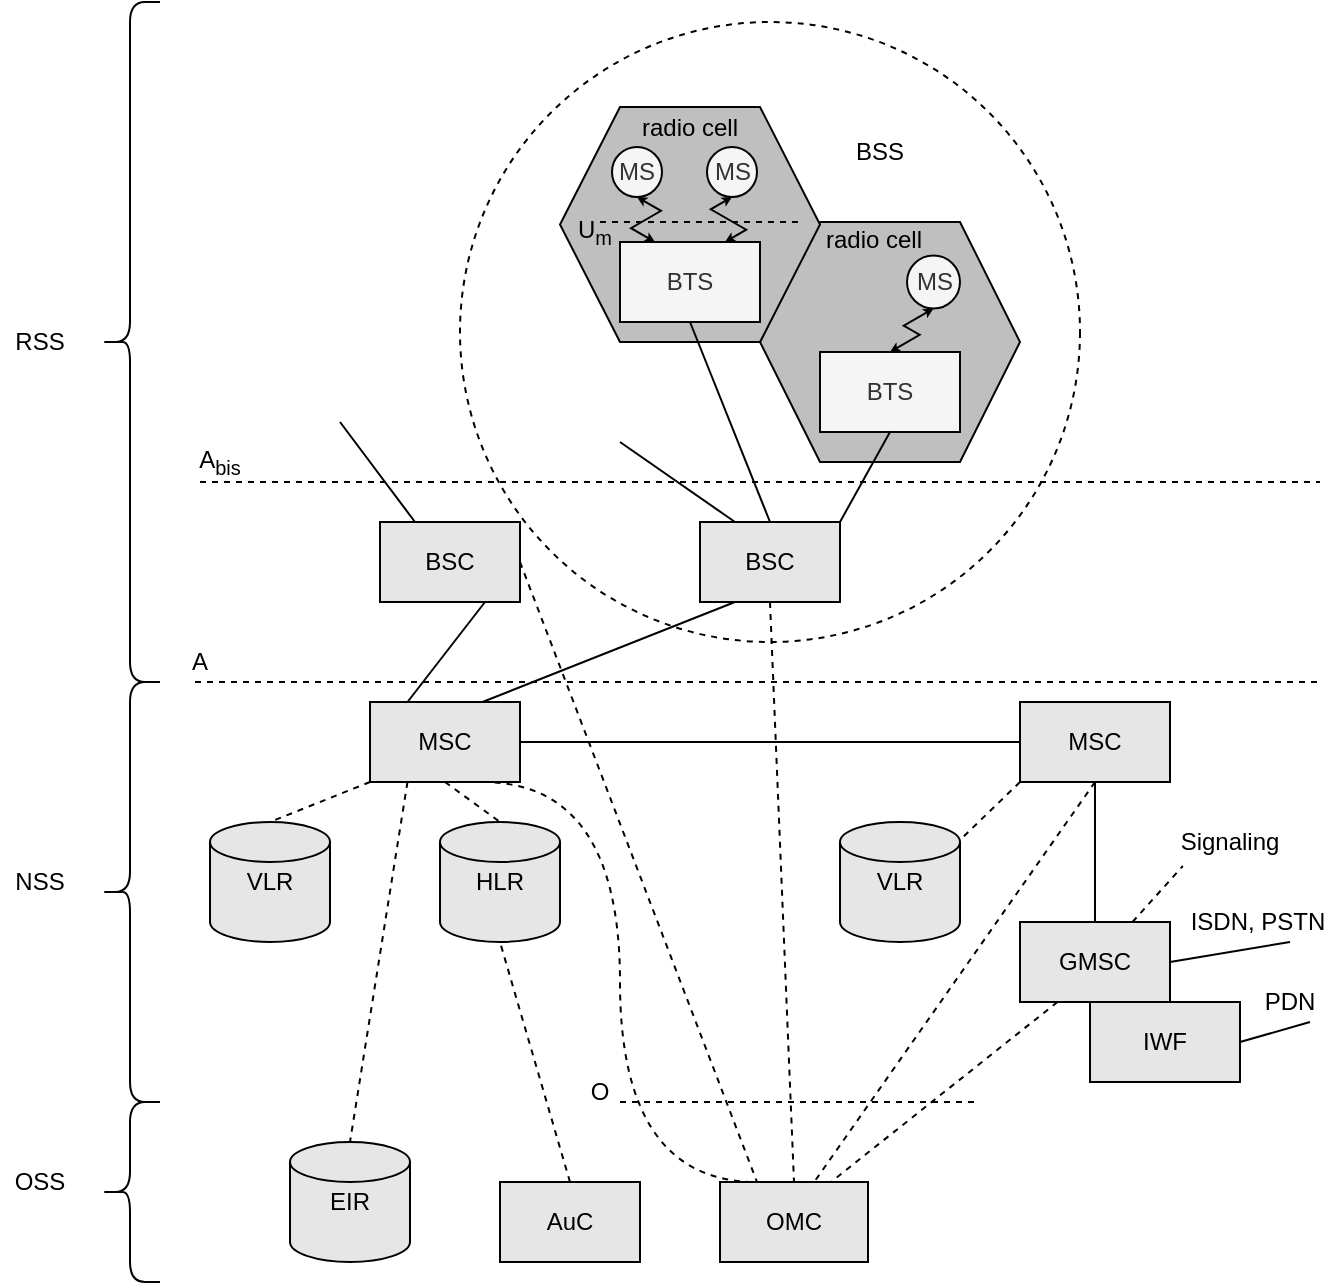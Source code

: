 <mxfile version="14.1.8" type="device" pages="3"><diagram id="hMjV-Y3dVQANIi3ue1PZ" name="gsm-architecture"><mxGraphModel dx="637" dy="520" grid="1" gridSize="10" guides="1" tooltips="1" connect="1" arrows="1" fold="1" page="1" pageScale="1" pageWidth="827" pageHeight="1169" math="0" shadow="0"><root><mxCell id="0"/><mxCell id="1" parent="0"/><mxCell id="iJWUaTkMDGWjBaX0wKen-109" value="" style="group;strokeWidth=1;" parent="1" vertex="1" connectable="0"><mxGeometry x="60" y="90" width="665" height="630" as="geometry"/></mxCell><mxCell id="iJWUaTkMDGWjBaX0wKen-2" value="" style="ellipse;whiteSpace=wrap;html=1;aspect=fixed;fillColor=none;dashed=1;strokeWidth=1;" parent="iJWUaTkMDGWjBaX0wKen-109" vertex="1"><mxGeometry x="230" width="310" height="310" as="geometry"/></mxCell><mxCell id="iJWUaTkMDGWjBaX0wKen-3" value="VLR" style="strokeWidth=1;html=1;shape=mxgraph.flowchart.database;whiteSpace=wrap;fillColor=#E6E6E6;" parent="iJWUaTkMDGWjBaX0wKen-109" vertex="1"><mxGeometry x="105" y="400" width="60" height="60" as="geometry"/></mxCell><mxCell id="iJWUaTkMDGWjBaX0wKen-8" style="rounded=0;orthogonalLoop=1;jettySize=auto;html=1;exitX=0;exitY=1;exitDx=0;exitDy=0;entryX=0.5;entryY=0;entryDx=0;entryDy=0;entryPerimeter=0;dashed=1;endArrow=none;endFill=0;strokeWidth=1;" parent="iJWUaTkMDGWjBaX0wKen-109" source="iJWUaTkMDGWjBaX0wKen-5" target="iJWUaTkMDGWjBaX0wKen-3" edge="1"><mxGeometry relative="1" as="geometry"/></mxCell><mxCell id="iJWUaTkMDGWjBaX0wKen-5" value="MSC" style="rounded=0;whiteSpace=wrap;html=1;shadow=0;sketch=0;fillColor=#E6E6E6;strokeWidth=1;" parent="iJWUaTkMDGWjBaX0wKen-109" vertex="1"><mxGeometry x="185" y="340" width="75" height="40" as="geometry"/></mxCell><mxCell id="iJWUaTkMDGWjBaX0wKen-6" value="HLR" style="strokeWidth=1;html=1;shape=mxgraph.flowchart.database;whiteSpace=wrap;fillColor=#E6E6E6;" parent="iJWUaTkMDGWjBaX0wKen-109" vertex="1"><mxGeometry x="220" y="400" width="60" height="60" as="geometry"/></mxCell><mxCell id="iJWUaTkMDGWjBaX0wKen-38" style="edgeStyle=none;rounded=0;orthogonalLoop=1;jettySize=auto;html=1;exitX=0.5;exitY=1;exitDx=0;exitDy=0;entryX=0.5;entryY=0;entryDx=0;entryDy=0;entryPerimeter=0;dashed=1;endArrow=none;endFill=0;strokeWidth=1;" parent="iJWUaTkMDGWjBaX0wKen-109" source="iJWUaTkMDGWjBaX0wKen-5" target="iJWUaTkMDGWjBaX0wKen-6" edge="1"><mxGeometry relative="1" as="geometry"/></mxCell><mxCell id="iJWUaTkMDGWjBaX0wKen-7" value="EIR" style="strokeWidth=1;html=1;shape=mxgraph.flowchart.database;whiteSpace=wrap;fillColor=#E6E6E6;" parent="iJWUaTkMDGWjBaX0wKen-109" vertex="1"><mxGeometry x="145" y="560" width="60" height="60" as="geometry"/></mxCell><mxCell id="iJWUaTkMDGWjBaX0wKen-17" style="edgeStyle=none;rounded=0;orthogonalLoop=1;jettySize=auto;html=1;exitX=0.25;exitY=1;exitDx=0;exitDy=0;entryX=0.5;entryY=0;entryDx=0;entryDy=0;entryPerimeter=0;dashed=1;endArrow=none;endFill=0;jumpStyle=none;strokeWidth=1;" parent="iJWUaTkMDGWjBaX0wKen-109" source="iJWUaTkMDGWjBaX0wKen-5" target="iJWUaTkMDGWjBaX0wKen-7" edge="1"><mxGeometry relative="1" as="geometry"/></mxCell><mxCell id="iJWUaTkMDGWjBaX0wKen-20" style="edgeStyle=none;rounded=0;orthogonalLoop=1;jettySize=auto;html=1;exitX=0.5;exitY=0;exitDx=0;exitDy=0;entryX=0.5;entryY=1;entryDx=0;entryDy=0;entryPerimeter=0;dashed=1;endArrow=none;endFill=0;strokeWidth=1;" parent="iJWUaTkMDGWjBaX0wKen-109" source="iJWUaTkMDGWjBaX0wKen-9" target="iJWUaTkMDGWjBaX0wKen-6" edge="1"><mxGeometry relative="1" as="geometry"/></mxCell><mxCell id="iJWUaTkMDGWjBaX0wKen-9" value="AuC" style="rounded=0;whiteSpace=wrap;html=1;shadow=0;sketch=0;fillColor=#E6E6E6;strokeWidth=1;" parent="iJWUaTkMDGWjBaX0wKen-109" vertex="1"><mxGeometry x="250" y="580" width="70" height="40" as="geometry"/></mxCell><mxCell id="iJWUaTkMDGWjBaX0wKen-11" value="OMC" style="rounded=0;whiteSpace=wrap;html=1;shadow=0;sketch=0;fillColor=#E6E6E6;strokeWidth=1;" parent="iJWUaTkMDGWjBaX0wKen-109" vertex="1"><mxGeometry x="360" y="580" width="74" height="40" as="geometry"/></mxCell><mxCell id="iJWUaTkMDGWjBaX0wKen-54" style="orthogonalLoop=1;jettySize=auto;html=1;exitX=0.75;exitY=1;exitDx=0;exitDy=0;entryX=0.25;entryY=0;entryDx=0;entryDy=0;dashed=1;endArrow=none;endFill=0;targetPerimeterSpacing=0;strokeWidth=1;edgeStyle=orthogonalEdgeStyle;curved=1;" parent="iJWUaTkMDGWjBaX0wKen-109" source="iJWUaTkMDGWjBaX0wKen-5" target="iJWUaTkMDGWjBaX0wKen-11" edge="1"><mxGeometry relative="1" as="geometry"><Array as="points"><mxPoint x="310" y="380"/><mxPoint x="310" y="580"/></Array></mxGeometry></mxCell><mxCell id="iJWUaTkMDGWjBaX0wKen-37" style="rounded=0;orthogonalLoop=1;jettySize=auto;html=1;exitX=0.5;exitY=1;exitDx=0;exitDy=0;entryX=0.629;entryY=0.02;entryDx=0;entryDy=0;dashed=1;endArrow=none;endFill=0;elbow=vertical;entryPerimeter=0;strokeWidth=1;" parent="iJWUaTkMDGWjBaX0wKen-109" source="iJWUaTkMDGWjBaX0wKen-12" target="iJWUaTkMDGWjBaX0wKen-11" edge="1"><mxGeometry relative="1" as="geometry"/></mxCell><mxCell id="iJWUaTkMDGWjBaX0wKen-12" value="MSC" style="rounded=0;whiteSpace=wrap;html=1;shadow=0;sketch=0;fillColor=#E6E6E6;strokeWidth=1;" parent="iJWUaTkMDGWjBaX0wKen-109" vertex="1"><mxGeometry x="510" y="340" width="75" height="40" as="geometry"/></mxCell><mxCell id="iJWUaTkMDGWjBaX0wKen-23" style="edgeStyle=none;rounded=0;orthogonalLoop=1;jettySize=auto;html=1;exitX=1;exitY=0.5;exitDx=0;exitDy=0;entryX=0;entryY=0.5;entryDx=0;entryDy=0;endArrow=none;endFill=0;strokeWidth=1;" parent="iJWUaTkMDGWjBaX0wKen-109" source="iJWUaTkMDGWjBaX0wKen-5" target="iJWUaTkMDGWjBaX0wKen-12" edge="1"><mxGeometry relative="1" as="geometry"/></mxCell><mxCell id="iJWUaTkMDGWjBaX0wKen-13" value="VLR" style="strokeWidth=1;html=1;shape=mxgraph.flowchart.database;whiteSpace=wrap;fillColor=#E6E6E6;" parent="iJWUaTkMDGWjBaX0wKen-109" vertex="1"><mxGeometry x="420" y="400" width="60" height="60" as="geometry"/></mxCell><mxCell id="iJWUaTkMDGWjBaX0wKen-22" style="rounded=0;orthogonalLoop=1;jettySize=auto;html=1;exitX=0;exitY=1;exitDx=0;exitDy=0;entryX=1;entryY=0.15;entryDx=0;entryDy=0;entryPerimeter=0;dashed=1;endArrow=none;endFill=0;strokeWidth=1;" parent="iJWUaTkMDGWjBaX0wKen-109" source="iJWUaTkMDGWjBaX0wKen-12" target="iJWUaTkMDGWjBaX0wKen-13" edge="1"><mxGeometry relative="1" as="geometry"/></mxCell><mxCell id="iJWUaTkMDGWjBaX0wKen-26" style="edgeStyle=none;rounded=0;orthogonalLoop=1;jettySize=auto;html=1;exitX=1;exitY=0.5;exitDx=0;exitDy=0;endArrow=none;endFill=0;strokeWidth=1;" parent="iJWUaTkMDGWjBaX0wKen-109" source="iJWUaTkMDGWjBaX0wKen-24" edge="1"><mxGeometry relative="1" as="geometry"><mxPoint x="645" y="460" as="targetPoint"/></mxGeometry></mxCell><mxCell id="iJWUaTkMDGWjBaX0wKen-32" style="edgeStyle=none;rounded=0;orthogonalLoop=1;jettySize=auto;html=1;exitX=0.25;exitY=1;exitDx=0;exitDy=0;entryX=0.75;entryY=0;entryDx=0;entryDy=0;dashed=1;endArrow=none;endFill=0;strokeWidth=1;" parent="iJWUaTkMDGWjBaX0wKen-109" source="iJWUaTkMDGWjBaX0wKen-24" target="iJWUaTkMDGWjBaX0wKen-11" edge="1"><mxGeometry relative="1" as="geometry"/></mxCell><mxCell id="iJWUaTkMDGWjBaX0wKen-24" value="GMSC" style="rounded=0;whiteSpace=wrap;html=1;shadow=0;sketch=0;fillColor=#E6E6E6;strokeWidth=1;" parent="iJWUaTkMDGWjBaX0wKen-109" vertex="1"><mxGeometry x="510" y="450" width="75" height="40" as="geometry"/></mxCell><mxCell id="iJWUaTkMDGWjBaX0wKen-30" style="edgeStyle=none;rounded=0;orthogonalLoop=1;jettySize=auto;html=1;exitX=0.5;exitY=1;exitDx=0;exitDy=0;endArrow=none;endFill=0;strokeWidth=1;" parent="iJWUaTkMDGWjBaX0wKen-109" source="iJWUaTkMDGWjBaX0wKen-12" target="iJWUaTkMDGWjBaX0wKen-24" edge="1"><mxGeometry relative="1" as="geometry"/></mxCell><mxCell id="iJWUaTkMDGWjBaX0wKen-27" style="edgeStyle=none;rounded=0;orthogonalLoop=1;jettySize=auto;html=1;exitX=1;exitY=0.5;exitDx=0;exitDy=0;endArrow=none;endFill=0;strokeWidth=1;" parent="iJWUaTkMDGWjBaX0wKen-109" source="iJWUaTkMDGWjBaX0wKen-25" edge="1"><mxGeometry relative="1" as="geometry"><mxPoint x="655" y="500.0" as="targetPoint"/></mxGeometry></mxCell><mxCell id="iJWUaTkMDGWjBaX0wKen-25" value="IWF" style="rounded=0;whiteSpace=wrap;html=1;shadow=0;sketch=0;fillColor=#E6E6E6;strokeWidth=1;" parent="iJWUaTkMDGWjBaX0wKen-109" vertex="1"><mxGeometry x="545" y="490" width="75" height="40" as="geometry"/></mxCell><mxCell id="iJWUaTkMDGWjBaX0wKen-28" value="ISDN, PSTN" style="text;html=1;align=center;verticalAlign=middle;whiteSpace=wrap;rounded=0;shadow=0;sketch=0;rotation=0;strokeWidth=1;" parent="iJWUaTkMDGWjBaX0wKen-109" vertex="1"><mxGeometry x="594.49" y="440" width="70" height="20" as="geometry"/></mxCell><mxCell id="iJWUaTkMDGWjBaX0wKen-29" value="PDN" style="text;html=1;align=center;verticalAlign=middle;whiteSpace=wrap;rounded=0;shadow=0;sketch=0;rotation=0;strokeWidth=1;" parent="iJWUaTkMDGWjBaX0wKen-109" vertex="1"><mxGeometry x="625" y="480" width="40" height="20" as="geometry"/></mxCell><mxCell id="iJWUaTkMDGWjBaX0wKen-35" value="Signaling" style="text;html=1;align=center;verticalAlign=middle;whiteSpace=wrap;rounded=0;shadow=0;sketch=0;rotation=0;strokeWidth=1;" parent="iJWUaTkMDGWjBaX0wKen-109" vertex="1"><mxGeometry x="585" y="400" width="60" height="20" as="geometry"/></mxCell><mxCell id="iJWUaTkMDGWjBaX0wKen-34" style="edgeStyle=none;rounded=0;orthogonalLoop=1;jettySize=auto;html=1;exitX=0.75;exitY=0;exitDx=0;exitDy=0;dashed=1;endArrow=none;endFill=0;entryX=0.107;entryY=1.1;entryDx=0;entryDy=0;entryPerimeter=0;strokeWidth=1;" parent="iJWUaTkMDGWjBaX0wKen-109" source="iJWUaTkMDGWjBaX0wKen-24" target="iJWUaTkMDGWjBaX0wKen-35" edge="1"><mxGeometry relative="1" as="geometry"><mxPoint x="585" y="420" as="targetPoint"/></mxGeometry></mxCell><mxCell id="iJWUaTkMDGWjBaX0wKen-49" style="edgeStyle=none;orthogonalLoop=1;jettySize=auto;html=1;exitX=0.25;exitY=0;exitDx=0;exitDy=0;endArrow=none;endFill=0;targetPerimeterSpacing=0;strokeWidth=1;" parent="iJWUaTkMDGWjBaX0wKen-109" source="iJWUaTkMDGWjBaX0wKen-46" edge="1"><mxGeometry relative="1" as="geometry"><mxPoint x="170" y="200.0" as="targetPoint"/></mxGeometry></mxCell><mxCell id="iJWUaTkMDGWjBaX0wKen-80" style="edgeStyle=none;rounded=0;jumpStyle=none;orthogonalLoop=1;jettySize=auto;html=1;exitX=1;exitY=0.5;exitDx=0;exitDy=0;dashed=1;endArrow=none;endFill=0;targetPerimeterSpacing=0;entryX=0.25;entryY=0;entryDx=0;entryDy=0;strokeWidth=1;" parent="iJWUaTkMDGWjBaX0wKen-109" source="iJWUaTkMDGWjBaX0wKen-46" target="iJWUaTkMDGWjBaX0wKen-11" edge="1"><mxGeometry relative="1" as="geometry"><mxPoint x="402" y="580" as="targetPoint"/></mxGeometry></mxCell><mxCell id="iJWUaTkMDGWjBaX0wKen-46" value="BSC" style="rounded=0;whiteSpace=wrap;html=1;shadow=0;sketch=0;fillColor=#E6E6E6;strokeWidth=1;" parent="iJWUaTkMDGWjBaX0wKen-109" vertex="1"><mxGeometry x="190" y="250" width="70" height="40" as="geometry"/></mxCell><mxCell id="iJWUaTkMDGWjBaX0wKen-48" style="orthogonalLoop=1;jettySize=auto;html=1;exitX=0.25;exitY=0;exitDx=0;exitDy=0;entryX=0.75;entryY=1;entryDx=0;entryDy=0;endArrow=none;endFill=0;targetPerimeterSpacing=0;strokeWidth=1;" parent="iJWUaTkMDGWjBaX0wKen-109" source="iJWUaTkMDGWjBaX0wKen-5" target="iJWUaTkMDGWjBaX0wKen-46" edge="1"><mxGeometry relative="1" as="geometry"/></mxCell><mxCell id="iJWUaTkMDGWjBaX0wKen-79" style="rounded=0;jumpStyle=none;orthogonalLoop=1;jettySize=auto;html=1;exitX=0.5;exitY=1;exitDx=0;exitDy=0;dashed=1;endArrow=none;endFill=0;targetPerimeterSpacing=0;entryX=0.5;entryY=0;entryDx=0;entryDy=0;strokeWidth=1;" parent="iJWUaTkMDGWjBaX0wKen-109" source="iJWUaTkMDGWjBaX0wKen-50" target="iJWUaTkMDGWjBaX0wKen-11" edge="1"><mxGeometry relative="1" as="geometry"><mxPoint x="430" y="590" as="targetPoint"/></mxGeometry></mxCell><mxCell id="iJWUaTkMDGWjBaX0wKen-50" value="BSC" style="rounded=0;whiteSpace=wrap;html=1;shadow=0;sketch=0;fillColor=#E6E6E6;strokeWidth=1;" parent="iJWUaTkMDGWjBaX0wKen-109" vertex="1"><mxGeometry x="350" y="250" width="70" height="40" as="geometry"/></mxCell><mxCell id="iJWUaTkMDGWjBaX0wKen-55" style="orthogonalLoop=1;jettySize=auto;html=1;exitX=0.75;exitY=0;exitDx=0;exitDy=0;entryX=0.25;entryY=1;entryDx=0;entryDy=0;endArrow=none;endFill=0;targetPerimeterSpacing=0;rounded=0;strokeWidth=1;" parent="iJWUaTkMDGWjBaX0wKen-109" source="iJWUaTkMDGWjBaX0wKen-5" target="iJWUaTkMDGWjBaX0wKen-50" edge="1"><mxGeometry relative="1" as="geometry"/></mxCell><mxCell id="iJWUaTkMDGWjBaX0wKen-57" value="" style="shape=hexagon;perimeter=hexagonPerimeter2;whiteSpace=wrap;html=1;fixedSize=1;shadow=0;sketch=0;fontColor=#333333;fillColor=#BFBFBF;strokeWidth=1;strokeColor=#030303;size=30;" parent="iJWUaTkMDGWjBaX0wKen-109" vertex="1"><mxGeometry x="380" y="100" width="130" height="120" as="geometry"/></mxCell><mxCell id="iJWUaTkMDGWjBaX0wKen-59" value="" style="shape=hexagon;perimeter=hexagonPerimeter2;whiteSpace=wrap;html=1;fixedSize=1;shadow=0;sketch=0;fontColor=#333333;fillColor=#BFBFBF;strokeWidth=1;strokeColor=#030303;size=30;" parent="iJWUaTkMDGWjBaX0wKen-109" vertex="1"><mxGeometry x="280" y="42.5" width="130" height="117.5" as="geometry"/></mxCell><mxCell id="iJWUaTkMDGWjBaX0wKen-60" value="BTS" style="rounded=0;whiteSpace=wrap;html=1;shadow=0;sketch=0;fillColor=#f5f5f5;fontColor=#333333;strokeWidth=1;strokeColor=#030303;" parent="iJWUaTkMDGWjBaX0wKen-109" vertex="1"><mxGeometry x="410" y="165" width="70" height="40" as="geometry"/></mxCell><mxCell id="iJWUaTkMDGWjBaX0wKen-66" style="edgeStyle=none;rounded=0;orthogonalLoop=1;jettySize=auto;html=1;exitX=1;exitY=0;exitDx=0;exitDy=0;entryX=0.5;entryY=1;entryDx=0;entryDy=0;endArrow=none;endFill=0;targetPerimeterSpacing=0;strokeWidth=1;" parent="iJWUaTkMDGWjBaX0wKen-109" source="iJWUaTkMDGWjBaX0wKen-50" target="iJWUaTkMDGWjBaX0wKen-60" edge="1"><mxGeometry relative="1" as="geometry"/></mxCell><mxCell id="iJWUaTkMDGWjBaX0wKen-61" value="BTS" style="rounded=0;whiteSpace=wrap;html=1;shadow=0;sketch=0;fillColor=#f5f5f5;fontColor=#333333;strokeWidth=1;strokeColor=#030303;" parent="iJWUaTkMDGWjBaX0wKen-109" vertex="1"><mxGeometry x="310" y="110" width="70" height="40" as="geometry"/></mxCell><mxCell id="iJWUaTkMDGWjBaX0wKen-65" style="edgeStyle=none;rounded=0;orthogonalLoop=1;jettySize=auto;html=1;exitX=0.5;exitY=0;exitDx=0;exitDy=0;entryX=0.5;entryY=1;entryDx=0;entryDy=0;endArrow=none;endFill=0;targetPerimeterSpacing=0;strokeWidth=1;" parent="iJWUaTkMDGWjBaX0wKen-109" source="iJWUaTkMDGWjBaX0wKen-50" target="iJWUaTkMDGWjBaX0wKen-61" edge="1"><mxGeometry relative="1" as="geometry"/></mxCell><mxCell id="iJWUaTkMDGWjBaX0wKen-87" style="edgeStyle=isometricEdgeStyle;rounded=0;jumpStyle=none;orthogonalLoop=1;jettySize=auto;html=1;exitX=0.5;exitY=1;exitDx=0;exitDy=0;entryX=0.25;entryY=0;entryDx=0;entryDy=0;startArrow=classic;startFill=1;startSize=2;endArrow=classic;endFill=1;endSize=2;targetPerimeterSpacing=0;elbow=vertical;strokeWidth=1;" parent="iJWUaTkMDGWjBaX0wKen-109" source="iJWUaTkMDGWjBaX0wKen-62" target="iJWUaTkMDGWjBaX0wKen-61" edge="1"><mxGeometry relative="1" as="geometry"/></mxCell><mxCell id="iJWUaTkMDGWjBaX0wKen-62" value="MS" style="ellipse;whiteSpace=wrap;html=1;aspect=fixed;shadow=0;sketch=0;fillColor=#f5f5f5;fontColor=#333333;strokeWidth=1;strokeColor=#030303;" parent="iJWUaTkMDGWjBaX0wKen-109" vertex="1"><mxGeometry x="306" y="62.5" width="25" height="25" as="geometry"/></mxCell><mxCell id="iJWUaTkMDGWjBaX0wKen-89" style="edgeStyle=isometricEdgeStyle;rounded=0;jumpStyle=none;orthogonalLoop=1;jettySize=auto;html=1;exitX=0.5;exitY=1;exitDx=0;exitDy=0;entryX=0.75;entryY=0;entryDx=0;entryDy=0;startArrow=classic;startFill=1;startSize=2;endArrow=classic;endFill=1;endSize=2;targetPerimeterSpacing=0;strokeWidth=1;" parent="iJWUaTkMDGWjBaX0wKen-109" source="iJWUaTkMDGWjBaX0wKen-63" target="iJWUaTkMDGWjBaX0wKen-61" edge="1"><mxGeometry relative="1" as="geometry"/></mxCell><mxCell id="iJWUaTkMDGWjBaX0wKen-63" value="MS" style="ellipse;whiteSpace=wrap;html=1;aspect=fixed;shadow=0;sketch=0;fillColor=#f5f5f5;fontColor=#333333;strokeWidth=1;strokeColor=#030303;" parent="iJWUaTkMDGWjBaX0wKen-109" vertex="1"><mxGeometry x="353.5" y="62.5" width="25" height="25" as="geometry"/></mxCell><mxCell id="iJWUaTkMDGWjBaX0wKen-76" value="BSS" style="text;html=1;strokeColor=none;fillColor=none;align=center;verticalAlign=middle;whiteSpace=wrap;rounded=0;shadow=0;sketch=0;strokeWidth=1;" parent="iJWUaTkMDGWjBaX0wKen-109" vertex="1"><mxGeometry x="420" y="55" width="40" height="20" as="geometry"/></mxCell><mxCell id="iJWUaTkMDGWjBaX0wKen-78" value="" style="endArrow=none;dashed=1;html=1;strokeWidth=1;jumpStyle=none;" parent="iJWUaTkMDGWjBaX0wKen-109" edge="1"><mxGeometry width="50" height="50" relative="1" as="geometry"><mxPoint x="97.5" y="330" as="sourcePoint"/><mxPoint x="660" y="330" as="targetPoint"/></mxGeometry></mxCell><mxCell id="iJWUaTkMDGWjBaX0wKen-82" value="radio cell" style="text;html=1;strokeColor=none;fillColor=none;align=center;verticalAlign=middle;whiteSpace=wrap;rounded=0;shadow=0;sketch=0;strokeWidth=1;" parent="iJWUaTkMDGWjBaX0wKen-109" vertex="1"><mxGeometry x="410" y="100.5" width="54" height="16.25" as="geometry"/></mxCell><mxCell id="iJWUaTkMDGWjBaX0wKen-83" value="MS" style="ellipse;whiteSpace=wrap;html=1;aspect=fixed;shadow=0;sketch=0;fillColor=#f5f5f5;fontColor=#333333;strokeWidth=1;strokeColor=#030303;" parent="iJWUaTkMDGWjBaX0wKen-109" vertex="1"><mxGeometry x="453.5" y="116.75" width="26.5" height="26.5" as="geometry"/></mxCell><mxCell id="iJWUaTkMDGWjBaX0wKen-84" style="edgeStyle=isometricEdgeStyle;rounded=0;jumpStyle=none;orthogonalLoop=1;jettySize=auto;html=1;exitX=0.5;exitY=0;exitDx=0;exitDy=0;entryX=0.5;entryY=1;entryDx=0;entryDy=0;startArrow=classic;startFill=1;endArrow=classic;endFill=1;targetPerimeterSpacing=0;endSize=2;startSize=2;strokeWidth=1;" parent="iJWUaTkMDGWjBaX0wKen-109" source="iJWUaTkMDGWjBaX0wKen-60" target="iJWUaTkMDGWjBaX0wKen-83" edge="1"><mxGeometry relative="1" as="geometry"/></mxCell><mxCell id="iJWUaTkMDGWjBaX0wKen-85" value="radio cell" style="text;html=1;strokeColor=none;fillColor=none;align=center;verticalAlign=middle;whiteSpace=wrap;rounded=0;shadow=0;sketch=0;strokeWidth=1;" parent="iJWUaTkMDGWjBaX0wKen-109" vertex="1"><mxGeometry x="318" y="42.5" width="54" height="20" as="geometry"/></mxCell><mxCell id="iJWUaTkMDGWjBaX0wKen-91" value="" style="endArrow=none;dashed=1;html=1;strokeWidth=1;jumpStyle=none;" parent="iJWUaTkMDGWjBaX0wKen-109" edge="1"><mxGeometry width="50" height="50" relative="1" as="geometry"><mxPoint x="300" y="100" as="sourcePoint"/><mxPoint x="401" y="100" as="targetPoint"/></mxGeometry></mxCell><mxCell id="iJWUaTkMDGWjBaX0wKen-92" value="U&lt;sub&gt;m&lt;/sub&gt;" style="text;html=1;strokeColor=none;fillColor=none;align=center;verticalAlign=middle;whiteSpace=wrap;rounded=0;shadow=0;sketch=0;strokeWidth=1;" parent="iJWUaTkMDGWjBaX0wKen-109" vertex="1"><mxGeometry x="285" y="100" width="25" height="10" as="geometry"/></mxCell><mxCell id="iJWUaTkMDGWjBaX0wKen-95" value="" style="shape=curlyBracket;whiteSpace=wrap;html=1;rounded=1;shadow=0;sketch=0;strokeColor=#030303;strokeWidth=1;fillColor=#E6E6E6;size=0.5;" parent="iJWUaTkMDGWjBaX0wKen-109" vertex="1"><mxGeometry x="50" y="-10" width="30" height="340" as="geometry"/></mxCell><mxCell id="iJWUaTkMDGWjBaX0wKen-96" value="" style="shape=curlyBracket;whiteSpace=wrap;html=1;rounded=1;shadow=0;sketch=0;strokeColor=#030303;strokeWidth=1;fillColor=#E6E6E6;size=0.5;" parent="iJWUaTkMDGWjBaX0wKen-109" vertex="1"><mxGeometry x="50" y="330" width="30" height="210" as="geometry"/></mxCell><mxCell id="iJWUaTkMDGWjBaX0wKen-97" value="" style="endArrow=none;dashed=1;html=1;strokeWidth=1;jumpStyle=none;" parent="iJWUaTkMDGWjBaX0wKen-109" edge="1"><mxGeometry width="50" height="50" relative="1" as="geometry"><mxPoint x="310" y="540" as="sourcePoint"/><mxPoint x="490" y="540" as="targetPoint"/></mxGeometry></mxCell><mxCell id="iJWUaTkMDGWjBaX0wKen-98" value="O" style="text;html=1;strokeColor=none;fillColor=none;align=center;verticalAlign=middle;whiteSpace=wrap;rounded=0;shadow=0;sketch=0;strokeWidth=1;" parent="iJWUaTkMDGWjBaX0wKen-109" vertex="1"><mxGeometry x="288.5" y="530" width="21.5" height="10" as="geometry"/></mxCell><mxCell id="iJWUaTkMDGWjBaX0wKen-99" value="" style="shape=curlyBracket;whiteSpace=wrap;html=1;rounded=1;shadow=0;sketch=0;strokeColor=#030303;strokeWidth=1;fillColor=#E6E6E6;size=0.5;" parent="iJWUaTkMDGWjBaX0wKen-109" vertex="1"><mxGeometry x="50" y="540" width="30" height="90" as="geometry"/></mxCell><mxCell id="iJWUaTkMDGWjBaX0wKen-100" value="RSS" style="text;html=1;strokeColor=none;fillColor=none;align=center;verticalAlign=middle;whiteSpace=wrap;rounded=0;shadow=0;sketch=0;strokeWidth=1;" parent="iJWUaTkMDGWjBaX0wKen-109" vertex="1"><mxGeometry y="150" width="40" height="20" as="geometry"/></mxCell><mxCell id="iJWUaTkMDGWjBaX0wKen-101" value="NSS" style="text;html=1;strokeColor=none;fillColor=none;align=center;verticalAlign=middle;whiteSpace=wrap;rounded=0;shadow=0;sketch=0;strokeWidth=1;" parent="iJWUaTkMDGWjBaX0wKen-109" vertex="1"><mxGeometry y="420" width="40" height="20" as="geometry"/></mxCell><mxCell id="iJWUaTkMDGWjBaX0wKen-102" value="OSS" style="text;html=1;strokeColor=none;fillColor=none;align=center;verticalAlign=middle;whiteSpace=wrap;rounded=0;shadow=0;sketch=0;strokeWidth=1;" parent="iJWUaTkMDGWjBaX0wKen-109" vertex="1"><mxGeometry y="570" width="40" height="20" as="geometry"/></mxCell><mxCell id="iJWUaTkMDGWjBaX0wKen-106" value="" style="endArrow=none;html=1;entryX=0.25;entryY=0;entryDx=0;entryDy=0;strokeWidth=1;" parent="iJWUaTkMDGWjBaX0wKen-109" target="iJWUaTkMDGWjBaX0wKen-50" edge="1"><mxGeometry width="50" height="50" relative="1" as="geometry"><mxPoint x="310" y="210" as="sourcePoint"/><mxPoint x="230" y="130" as="targetPoint"/></mxGeometry></mxCell><mxCell id="iJWUaTkMDGWjBaX0wKen-107" value="A&lt;sub&gt;bis&lt;/sub&gt;" style="text;html=1;strokeColor=none;fillColor=none;align=center;verticalAlign=middle;whiteSpace=wrap;rounded=0;shadow=0;sketch=0;strokeWidth=1;" parent="iJWUaTkMDGWjBaX0wKen-109" vertex="1"><mxGeometry x="90" y="210" width="40" height="20" as="geometry"/></mxCell><mxCell id="iJWUaTkMDGWjBaX0wKen-108" value="A" style="text;html=1;strokeColor=none;fillColor=none;align=center;verticalAlign=middle;whiteSpace=wrap;rounded=0;shadow=0;sketch=0;strokeWidth=1;" parent="iJWUaTkMDGWjBaX0wKen-109" vertex="1"><mxGeometry x="80" y="310" width="40" height="20" as="geometry"/></mxCell><mxCell id="iJWUaTkMDGWjBaX0wKen-110" value="" style="endArrow=none;dashed=1;html=1;strokeWidth=1;jumpStyle=none;exitX=0.25;exitY=1;exitDx=0;exitDy=0;" parent="iJWUaTkMDGWjBaX0wKen-109" source="iJWUaTkMDGWjBaX0wKen-107" edge="1"><mxGeometry width="50" height="50" relative="1" as="geometry"><mxPoint x="97.5" y="235" as="sourcePoint"/><mxPoint x="660" y="230" as="targetPoint"/></mxGeometry></mxCell></root></mxGraphModel></diagram><diagram id="9CkV1_kdq4N7Zleyc1__" name="triangular-routing"><mxGraphModel dx="1110" dy="467" grid="1" gridSize="10" guides="1" tooltips="1" connect="1" arrows="1" fold="1" page="1" pageScale="1" pageWidth="827" pageHeight="1169" math="0" shadow="0"><root><mxCell id="gyW7nHsTFnd5bRdjw1-b-0"/><mxCell id="gyW7nHsTFnd5bRdjw1-b-1" parent="gyW7nHsTFnd5bRdjw1-b-0"/><mxCell id="gyW7nHsTFnd5bRdjw1-b-16" value="" style="group" vertex="1" connectable="0" parent="gyW7nHsTFnd5bRdjw1-b-1"><mxGeometry x="90" y="120" width="520" height="260" as="geometry"/></mxCell><mxCell id="gyW7nHsTFnd5bRdjw1-b-2" value="CN" style="rounded=0;whiteSpace=wrap;html=1;strokeWidth=1;" vertex="1" parent="gyW7nHsTFnd5bRdjw1-b-16"><mxGeometry x="30" width="80" height="60" as="geometry"/></mxCell><mxCell id="gyW7nHsTFnd5bRdjw1-b-17" style="edgeStyle=none;rounded=0;orthogonalLoop=1;jettySize=auto;html=1;exitX=0;exitY=0.5;exitDx=0;exitDy=0;entryX=1;entryY=0.5;entryDx=0;entryDy=0;strokeWidth=1;dashed=1;" edge="1" parent="gyW7nHsTFnd5bRdjw1-b-16" source="gyW7nHsTFnd5bRdjw1-b-3" target="gyW7nHsTFnd5bRdjw1-b-2"><mxGeometry relative="1" as="geometry"/></mxCell><mxCell id="gyW7nHsTFnd5bRdjw1-b-3" value="MN" style="rounded=0;whiteSpace=wrap;html=1;strokeWidth=1;" vertex="1" parent="gyW7nHsTFnd5bRdjw1-b-16"><mxGeometry x="420" width="80" height="60" as="geometry"/></mxCell><mxCell id="gyW7nHsTFnd5bRdjw1-b-4" value="HA" style="rounded=0;whiteSpace=wrap;html=1;strokeWidth=1;" vertex="1" parent="gyW7nHsTFnd5bRdjw1-b-16"><mxGeometry x="170" y="200" width="80" height="60" as="geometry"/></mxCell><mxCell id="gyW7nHsTFnd5bRdjw1-b-15" style="edgeStyle=none;rounded=0;orthogonalLoop=1;jettySize=auto;html=1;exitX=0.5;exitY=1;exitDx=0;exitDy=0;entryX=0;entryY=0;entryDx=0;entryDy=0;strokeWidth=1;" edge="1" parent="gyW7nHsTFnd5bRdjw1-b-16" source="gyW7nHsTFnd5bRdjw1-b-2" target="gyW7nHsTFnd5bRdjw1-b-4"><mxGeometry relative="1" as="geometry"/></mxCell><mxCell id="gyW7nHsTFnd5bRdjw1-b-8" style="edgeStyle=none;rounded=0;orthogonalLoop=1;jettySize=auto;html=1;entryX=0.5;entryY=1;entryDx=0;entryDy=0;strokeWidth=1;" edge="1" parent="gyW7nHsTFnd5bRdjw1-b-16" source="gyW7nHsTFnd5bRdjw1-b-5" target="gyW7nHsTFnd5bRdjw1-b-3"><mxGeometry relative="1" as="geometry"/></mxCell><mxCell id="gyW7nHsTFnd5bRdjw1-b-5" value="FA" style="rounded=0;whiteSpace=wrap;html=1;strokeWidth=1;" vertex="1" parent="gyW7nHsTFnd5bRdjw1-b-16"><mxGeometry x="320" y="100" width="80" height="60" as="geometry"/></mxCell><mxCell id="gyW7nHsTFnd5bRdjw1-b-14" style="edgeStyle=none;rounded=0;orthogonalLoop=1;jettySize=auto;html=1;exitX=1;exitY=0;exitDx=0;exitDy=0;entryX=0;entryY=1;entryDx=0;entryDy=0;strokeWidth=1;" edge="1" parent="gyW7nHsTFnd5bRdjw1-b-16" source="gyW7nHsTFnd5bRdjw1-b-4" target="gyW7nHsTFnd5bRdjw1-b-5"><mxGeometry relative="1" as="geometry"/></mxCell><mxCell id="gyW7nHsTFnd5bRdjw1-b-10" value="Datagram MN-CN" style="text;html=1;strokeColor=none;fillColor=none;align=center;verticalAlign=middle;whiteSpace=wrap;rounded=0;" vertex="1" parent="gyW7nHsTFnd5bRdjw1-b-16"><mxGeometry x="180" width="110" height="20" as="geometry"/></mxCell><mxCell id="gyW7nHsTFnd5bRdjw1-b-11" value="Datagram CN-MN" style="text;html=1;strokeColor=none;fillColor=none;align=center;verticalAlign=middle;whiteSpace=wrap;rounded=0;" vertex="1" parent="gyW7nHsTFnd5bRdjw1-b-16"><mxGeometry y="110" width="110" height="20" as="geometry"/></mxCell><mxCell id="gyW7nHsTFnd5bRdjw1-b-12" value="Tunneled Datagram" style="text;html=1;strokeColor=none;fillColor=none;align=center;verticalAlign=middle;whiteSpace=wrap;rounded=0;" vertex="1" parent="gyW7nHsTFnd5bRdjw1-b-16"><mxGeometry x="269" y="190" width="110" height="20" as="geometry"/></mxCell><mxCell id="gyW7nHsTFnd5bRdjw1-b-13" value="Datagram CN-MN" style="text;html=1;strokeColor=none;fillColor=none;align=center;verticalAlign=middle;whiteSpace=wrap;rounded=0;" vertex="1" parent="gyW7nHsTFnd5bRdjw1-b-16"><mxGeometry x="410" y="100" width="110" height="20" as="geometry"/></mxCell></root></mxGraphModel></diagram><diagram id="2Yv2RRb8bOWLkVMfZENL" name="Page-3"><mxGraphModel dx="637" dy="520" grid="1" gridSize="10" guides="1" tooltips="1" connect="1" arrows="1" fold="1" page="1" pageScale="1" pageWidth="827" pageHeight="1169" math="0" shadow="0"><root><mxCell id="vNC5XBgY6xX5LbQELkVS-0"/><mxCell id="vNC5XBgY6xX5LbQELkVS-1" parent="vNC5XBgY6xX5LbQELkVS-0"/></root></mxGraphModel></diagram></mxfile>
